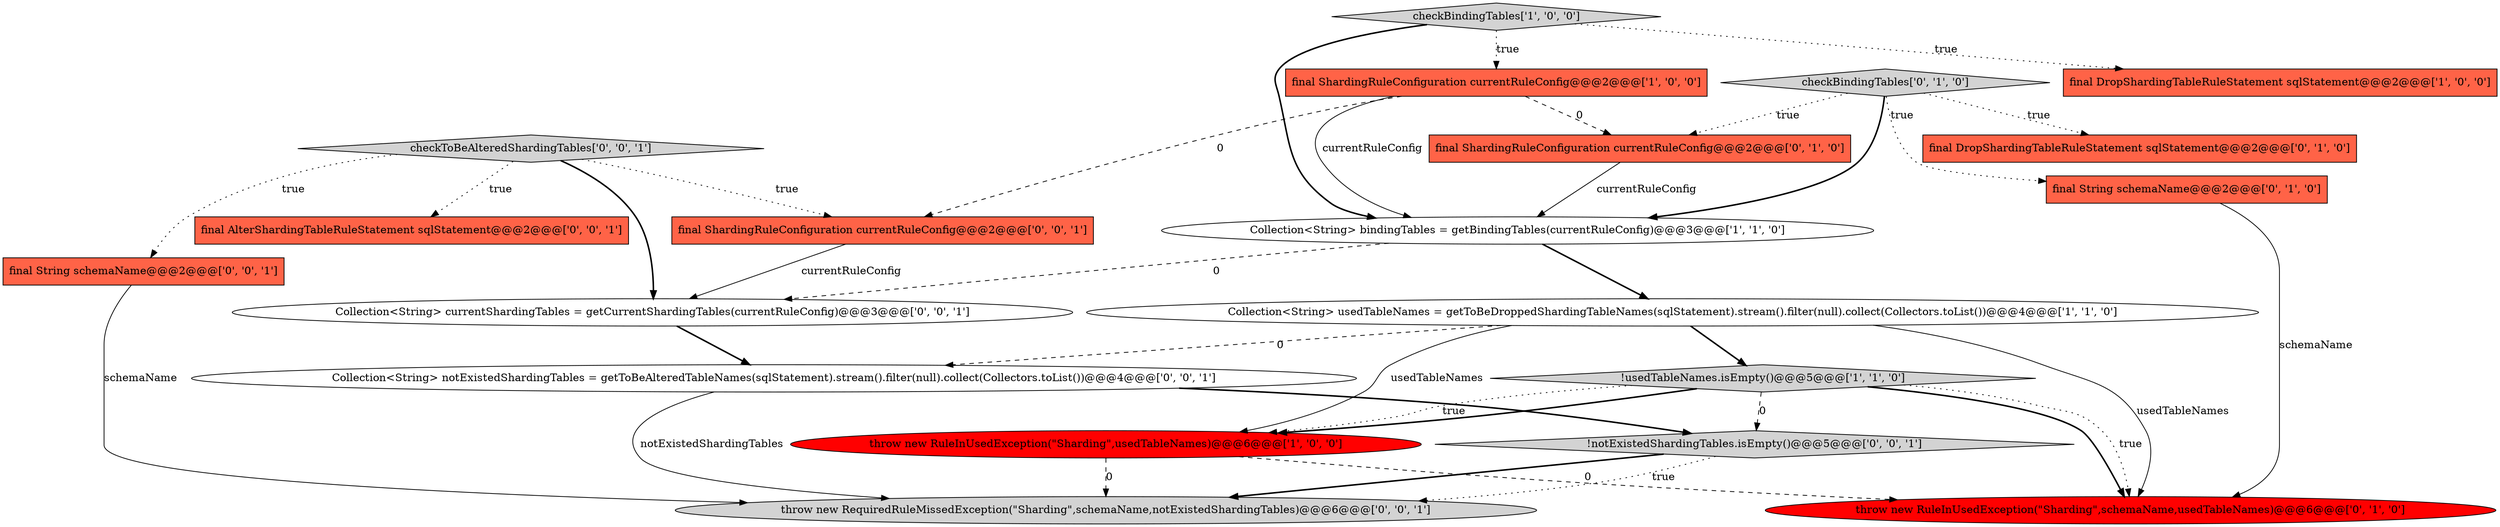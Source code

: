 digraph {
6 [style = filled, label = "throw new RuleInUsedException(\"Sharding\",usedTableNames)@@@6@@@['1', '0', '0']", fillcolor = red, shape = ellipse image = "AAA1AAABBB1BBB"];
17 [style = filled, label = "Collection<String> currentShardingTables = getCurrentShardingTables(currentRuleConfig)@@@3@@@['0', '0', '1']", fillcolor = white, shape = ellipse image = "AAA0AAABBB3BBB"];
8 [style = filled, label = "final String schemaName@@@2@@@['0', '1', '0']", fillcolor = tomato, shape = box image = "AAA0AAABBB2BBB"];
14 [style = filled, label = "final String schemaName@@@2@@@['0', '0', '1']", fillcolor = tomato, shape = box image = "AAA0AAABBB3BBB"];
13 [style = filled, label = "final AlterShardingTableRuleStatement sqlStatement@@@2@@@['0', '0', '1']", fillcolor = tomato, shape = box image = "AAA0AAABBB3BBB"];
3 [style = filled, label = "Collection<String> usedTableNames = getToBeDroppedShardingTableNames(sqlStatement).stream().filter(null).collect(Collectors.toList())@@@4@@@['1', '1', '0']", fillcolor = white, shape = ellipse image = "AAA0AAABBB1BBB"];
1 [style = filled, label = "!usedTableNames.isEmpty()@@@5@@@['1', '1', '0']", fillcolor = lightgray, shape = diamond image = "AAA0AAABBB1BBB"];
15 [style = filled, label = "checkToBeAlteredShardingTables['0', '0', '1']", fillcolor = lightgray, shape = diamond image = "AAA0AAABBB3BBB"];
16 [style = filled, label = "final ShardingRuleConfiguration currentRuleConfig@@@2@@@['0', '0', '1']", fillcolor = tomato, shape = box image = "AAA0AAABBB3BBB"];
19 [style = filled, label = "throw new RequiredRuleMissedException(\"Sharding\",schemaName,notExistedShardingTables)@@@6@@@['0', '0', '1']", fillcolor = lightgray, shape = ellipse image = "AAA0AAABBB3BBB"];
7 [style = filled, label = "throw new RuleInUsedException(\"Sharding\",schemaName,usedTableNames)@@@6@@@['0', '1', '0']", fillcolor = red, shape = ellipse image = "AAA1AAABBB2BBB"];
9 [style = filled, label = "final DropShardingTableRuleStatement sqlStatement@@@2@@@['0', '1', '0']", fillcolor = tomato, shape = box image = "AAA0AAABBB2BBB"];
12 [style = filled, label = "Collection<String> notExistedShardingTables = getToBeAlteredTableNames(sqlStatement).stream().filter(null).collect(Collectors.toList())@@@4@@@['0', '0', '1']", fillcolor = white, shape = ellipse image = "AAA0AAABBB3BBB"];
5 [style = filled, label = "final ShardingRuleConfiguration currentRuleConfig@@@2@@@['1', '0', '0']", fillcolor = tomato, shape = box image = "AAA1AAABBB1BBB"];
10 [style = filled, label = "checkBindingTables['0', '1', '0']", fillcolor = lightgray, shape = diamond image = "AAA0AAABBB2BBB"];
4 [style = filled, label = "checkBindingTables['1', '0', '0']", fillcolor = lightgray, shape = diamond image = "AAA0AAABBB1BBB"];
11 [style = filled, label = "final ShardingRuleConfiguration currentRuleConfig@@@2@@@['0', '1', '0']", fillcolor = tomato, shape = box image = "AAA1AAABBB2BBB"];
18 [style = filled, label = "!notExistedShardingTables.isEmpty()@@@5@@@['0', '0', '1']", fillcolor = lightgray, shape = diamond image = "AAA0AAABBB3BBB"];
0 [style = filled, label = "Collection<String> bindingTables = getBindingTables(currentRuleConfig)@@@3@@@['1', '1', '0']", fillcolor = white, shape = ellipse image = "AAA0AAABBB1BBB"];
2 [style = filled, label = "final DropShardingTableRuleStatement sqlStatement@@@2@@@['1', '0', '0']", fillcolor = tomato, shape = box image = "AAA0AAABBB1BBB"];
0->3 [style = bold, label=""];
4->5 [style = dotted, label="true"];
10->8 [style = dotted, label="true"];
12->19 [style = solid, label="notExistedShardingTables"];
3->1 [style = bold, label=""];
6->7 [style = dashed, label="0"];
18->19 [style = dotted, label="true"];
18->19 [style = bold, label=""];
14->19 [style = solid, label="schemaName"];
1->18 [style = dashed, label="0"];
15->14 [style = dotted, label="true"];
15->16 [style = dotted, label="true"];
10->9 [style = dotted, label="true"];
16->17 [style = solid, label="currentRuleConfig"];
0->17 [style = dashed, label="0"];
1->7 [style = bold, label=""];
4->0 [style = bold, label=""];
11->0 [style = solid, label="currentRuleConfig"];
15->13 [style = dotted, label="true"];
1->7 [style = dotted, label="true"];
5->16 [style = dashed, label="0"];
5->0 [style = solid, label="currentRuleConfig"];
15->17 [style = bold, label=""];
3->6 [style = solid, label="usedTableNames"];
1->6 [style = bold, label=""];
17->12 [style = bold, label=""];
3->12 [style = dashed, label="0"];
5->11 [style = dashed, label="0"];
10->11 [style = dotted, label="true"];
10->0 [style = bold, label=""];
6->19 [style = dashed, label="0"];
12->18 [style = bold, label=""];
1->6 [style = dotted, label="true"];
3->7 [style = solid, label="usedTableNames"];
4->2 [style = dotted, label="true"];
8->7 [style = solid, label="schemaName"];
}
